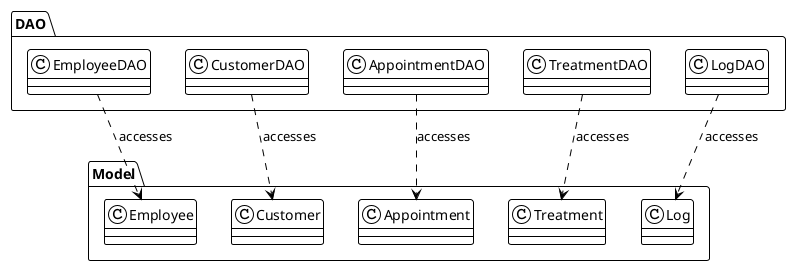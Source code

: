 @startuml
!theme plain

package "Model" {
    class Employee
    class Customer
    class Appointment
    class Treatment
    class Log
}

package "DAO" {
    class EmployeeDAO
    class CustomerDAO
    class AppointmentDAO
    class TreatmentDAO
    class LogDAO
}

EmployeeDAO ..> Employee : accesses
CustomerDAO ..> Customer : accesses
AppointmentDAO ..> Appointment : accesses
TreatmentDAO ..> Treatment : accesses
LogDAO ..> Log : accesses

@enduml
